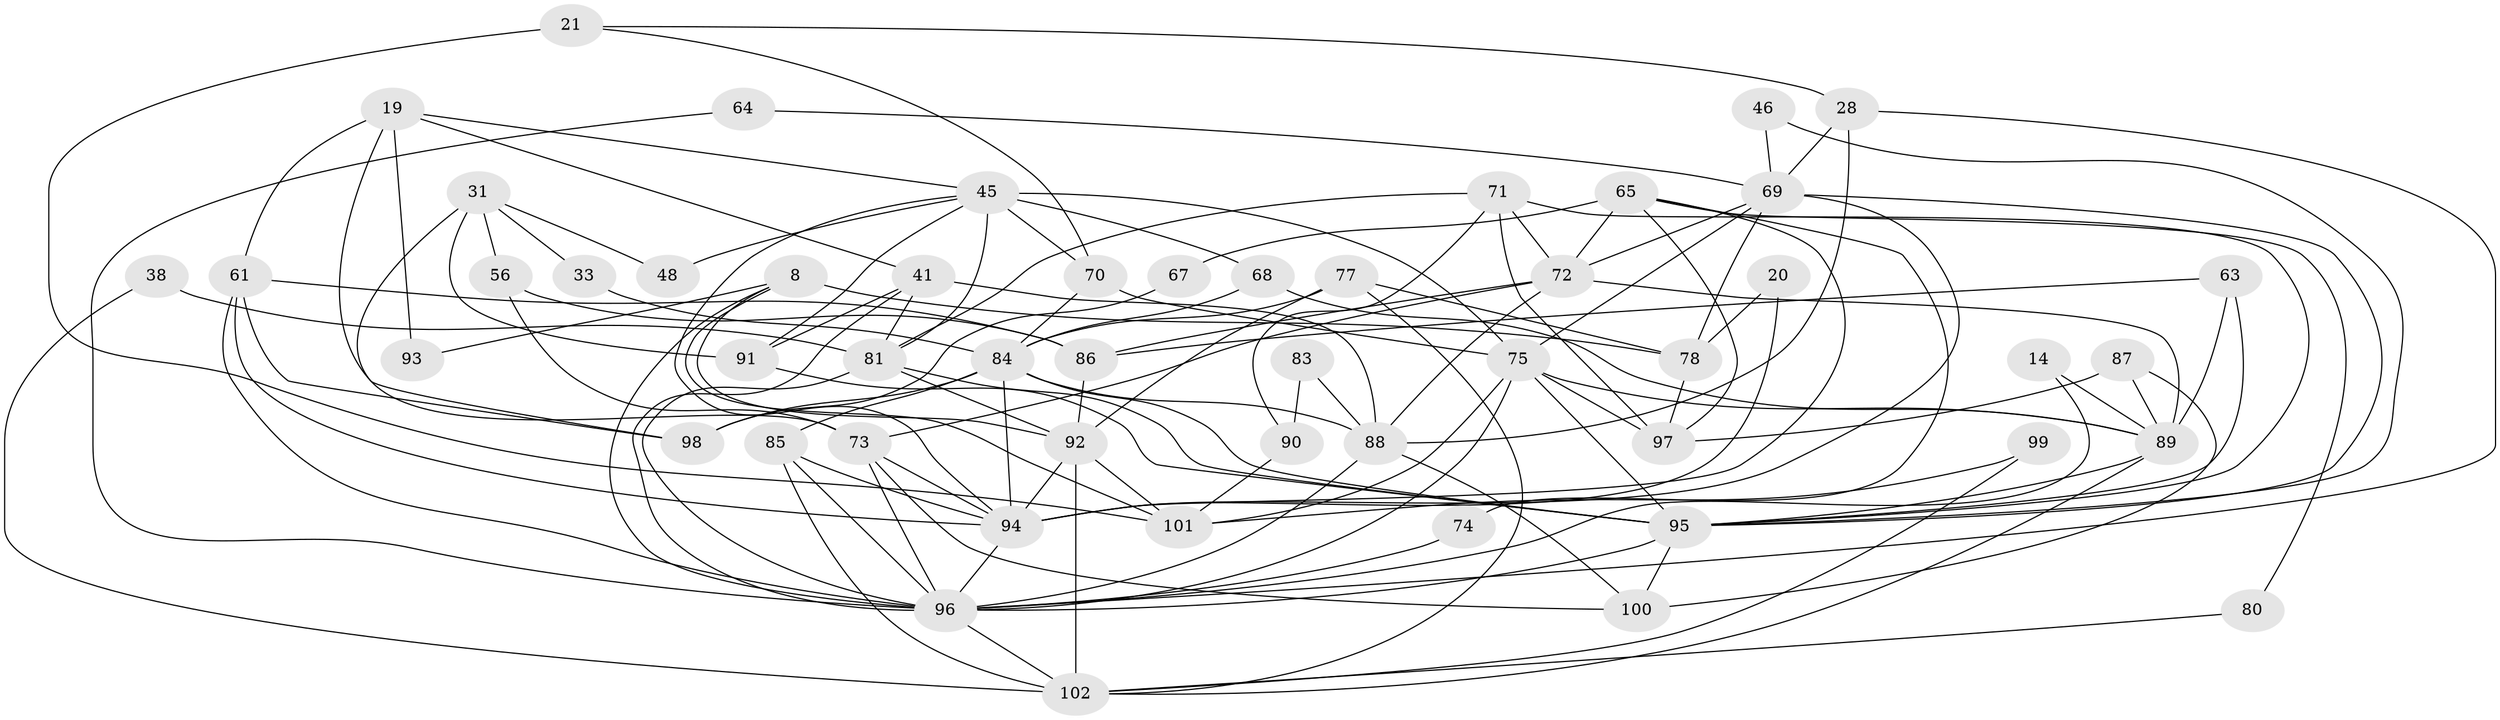 // original degree distribution, {4: 0.23529411764705882, 3: 0.27450980392156865, 2: 0.13725490196078433, 5: 0.19607843137254902, 6: 0.11764705882352941, 7: 0.0392156862745098}
// Generated by graph-tools (version 1.1) at 2025/49/03/09/25 04:49:12]
// undirected, 51 vertices, 124 edges
graph export_dot {
graph [start="1"]
  node [color=gray90,style=filled];
  8;
  14;
  19 [super="+15"];
  20;
  21;
  28;
  31 [super="+6"];
  33;
  38;
  41 [super="+7"];
  45 [super="+18+26"];
  46;
  48;
  56;
  61 [super="+27"];
  63;
  64;
  65 [super="+44"];
  67 [super="+59"];
  68;
  69 [super="+35+17"];
  70 [super="+39"];
  71 [super="+54"];
  72 [super="+60"];
  73 [super="+25"];
  74;
  75 [super="+42+55"];
  77 [super="+11"];
  78 [super="+2"];
  80;
  81 [super="+49+36"];
  83;
  84 [super="+29+82"];
  85 [super="+9"];
  86;
  87 [super="+4"];
  88 [super="+79+50"];
  89 [super="+40"];
  90;
  91;
  92 [super="+76+66"];
  93;
  94 [super="+57"];
  95 [super="+10+1+53"];
  96 [super="+32+62"];
  97;
  98;
  99;
  100;
  101 [super="+5"];
  102 [super="+34+52"];
  8 -- 93;
  8 -- 78 [weight=2];
  8 -- 101;
  8 -- 96;
  8 -- 92;
  14 -- 96;
  14 -- 89;
  19 -- 61;
  19 -- 73 [weight=2];
  19 -- 93 [weight=2];
  19 -- 41 [weight=2];
  19 -- 45;
  20 -- 94 [weight=2];
  20 -- 78;
  21 -- 101 [weight=2];
  21 -- 28;
  21 -- 70;
  28 -- 69 [weight=2];
  28 -- 96 [weight=2];
  28 -- 88;
  31 -- 91;
  31 -- 98 [weight=2];
  31 -- 33;
  31 -- 56;
  31 -- 48;
  33 -- 84;
  38 -- 102;
  38 -- 81;
  41 -- 88 [weight=2];
  41 -- 91;
  41 -- 96;
  41 -- 81;
  45 -- 91;
  45 -- 48;
  45 -- 70 [weight=2];
  45 -- 68;
  45 -- 94;
  45 -- 75;
  45 -- 81;
  46 -- 69;
  46 -- 95;
  56 -- 86;
  56 -- 73;
  61 -- 86;
  61 -- 98;
  61 -- 94;
  61 -- 96;
  63 -- 86;
  63 -- 95;
  63 -- 89;
  64 -- 69;
  64 -- 96;
  65 -- 97;
  65 -- 67 [weight=2];
  65 -- 74;
  65 -- 80;
  65 -- 94;
  65 -- 72;
  67 -- 98;
  68 -- 89;
  68 -- 84;
  69 -- 94 [weight=2];
  69 -- 78;
  69 -- 75;
  69 -- 72;
  69 -- 95;
  70 -- 75;
  70 -- 84;
  71 -- 97 [weight=2];
  71 -- 72;
  71 -- 90;
  71 -- 81;
  71 -- 95;
  72 -- 89;
  72 -- 86;
  72 -- 73;
  72 -- 88;
  73 -- 100;
  73 -- 94;
  73 -- 96 [weight=3];
  74 -- 96;
  75 -- 96;
  75 -- 101;
  75 -- 89 [weight=2];
  75 -- 95;
  75 -- 97;
  77 -- 78;
  77 -- 102;
  77 -- 84 [weight=2];
  77 -- 92;
  78 -- 97;
  80 -- 102;
  81 -- 92 [weight=2];
  81 -- 95;
  81 -- 96 [weight=2];
  83 -- 90;
  83 -- 88;
  84 -- 88 [weight=2];
  84 -- 85;
  84 -- 95 [weight=4];
  84 -- 98;
  84 -- 94;
  85 -- 102 [weight=2];
  85 -- 94;
  85 -- 96;
  86 -- 92;
  87 -- 89;
  87 -- 97;
  87 -- 100;
  88 -- 96;
  88 -- 100;
  89 -- 102;
  89 -- 95;
  90 -- 101;
  91 -- 95;
  92 -- 102 [weight=2];
  92 -- 101;
  92 -- 94;
  94 -- 96;
  95 -- 100;
  95 -- 96;
  96 -- 102 [weight=2];
  99 -- 101 [weight=2];
  99 -- 102;
}
